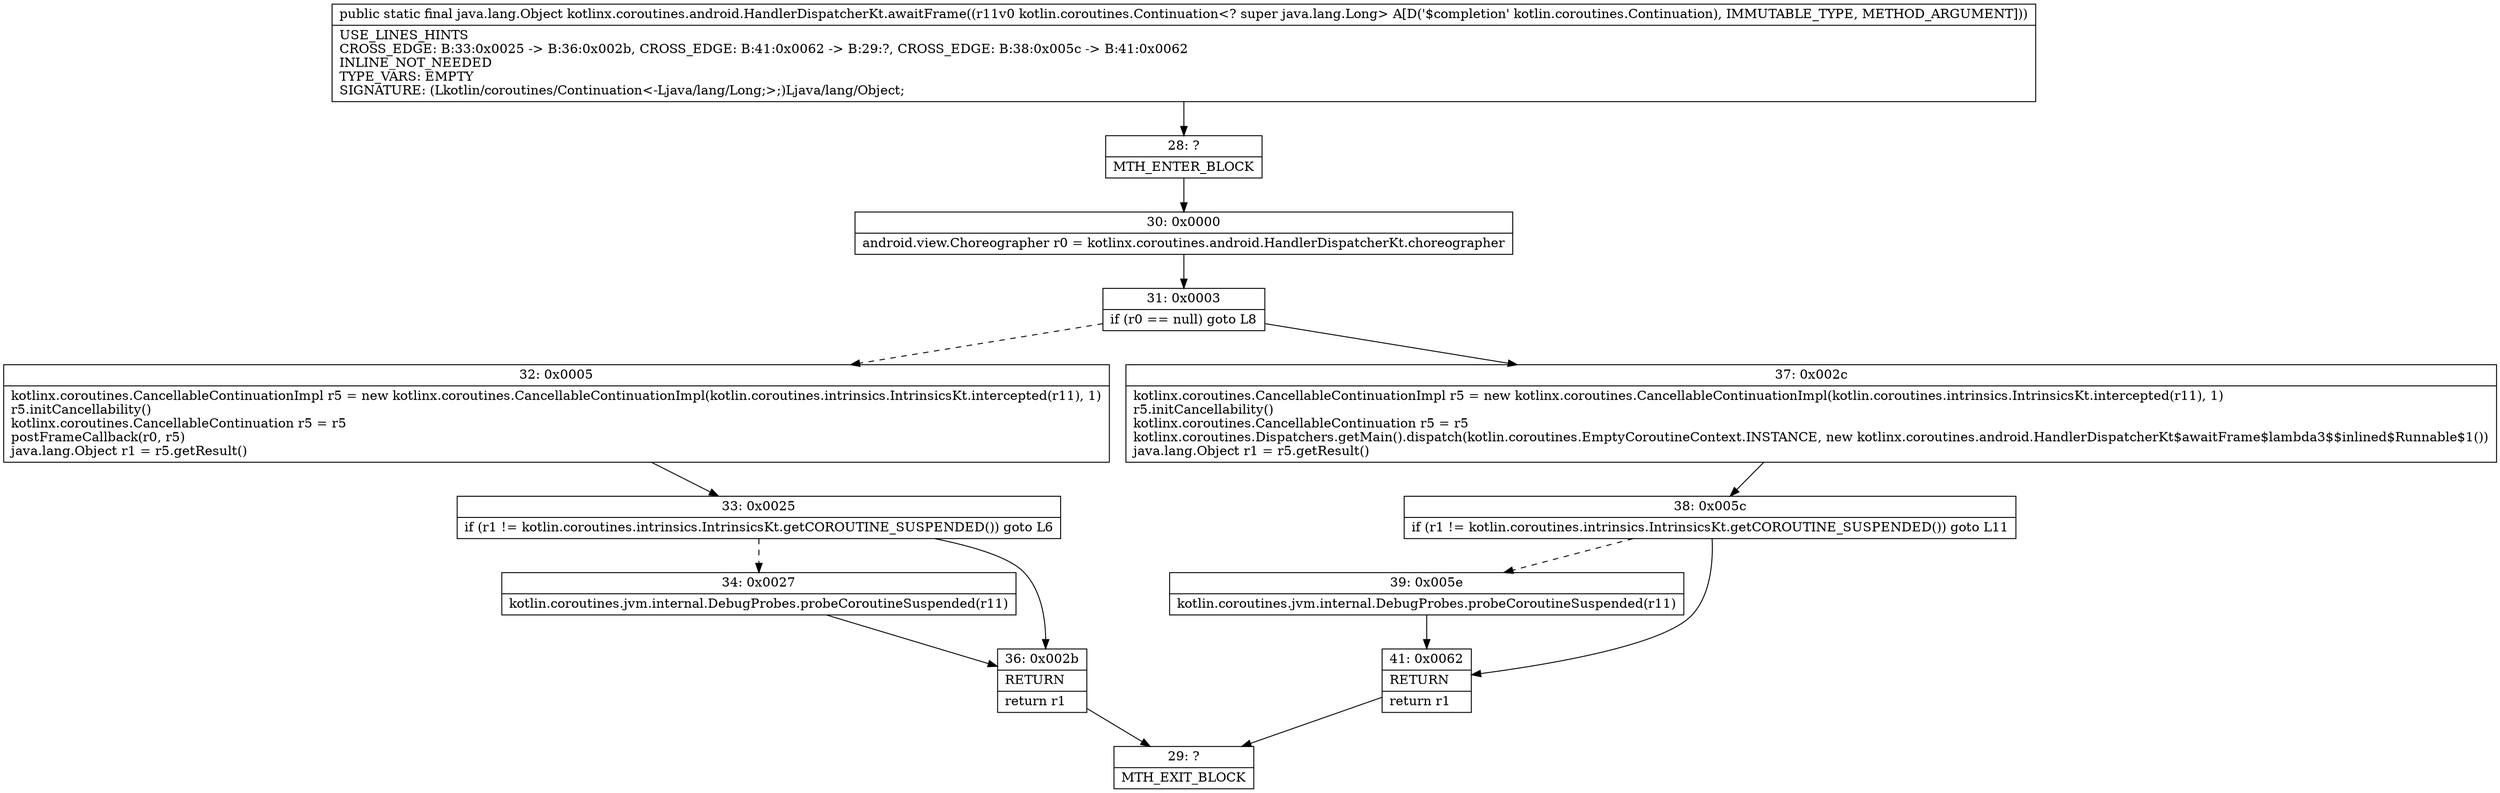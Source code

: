 digraph "CFG forkotlinx.coroutines.android.HandlerDispatcherKt.awaitFrame(Lkotlin\/coroutines\/Continuation;)Ljava\/lang\/Object;" {
Node_28 [shape=record,label="{28\:\ ?|MTH_ENTER_BLOCK\l}"];
Node_30 [shape=record,label="{30\:\ 0x0000|android.view.Choreographer r0 = kotlinx.coroutines.android.HandlerDispatcherKt.choreographer\l}"];
Node_31 [shape=record,label="{31\:\ 0x0003|if (r0 == null) goto L8\l}"];
Node_32 [shape=record,label="{32\:\ 0x0005|kotlinx.coroutines.CancellableContinuationImpl r5 = new kotlinx.coroutines.CancellableContinuationImpl(kotlin.coroutines.intrinsics.IntrinsicsKt.intercepted(r11), 1)\lr5.initCancellability()\lkotlinx.coroutines.CancellableContinuation r5 = r5\lpostFrameCallback(r0, r5)\ljava.lang.Object r1 = r5.getResult()\l}"];
Node_33 [shape=record,label="{33\:\ 0x0025|if (r1 != kotlin.coroutines.intrinsics.IntrinsicsKt.getCOROUTINE_SUSPENDED()) goto L6\l}"];
Node_34 [shape=record,label="{34\:\ 0x0027|kotlin.coroutines.jvm.internal.DebugProbes.probeCoroutineSuspended(r11)\l}"];
Node_36 [shape=record,label="{36\:\ 0x002b|RETURN\l|return r1\l}"];
Node_29 [shape=record,label="{29\:\ ?|MTH_EXIT_BLOCK\l}"];
Node_37 [shape=record,label="{37\:\ 0x002c|kotlinx.coroutines.CancellableContinuationImpl r5 = new kotlinx.coroutines.CancellableContinuationImpl(kotlin.coroutines.intrinsics.IntrinsicsKt.intercepted(r11), 1)\lr5.initCancellability()\lkotlinx.coroutines.CancellableContinuation r5 = r5\lkotlinx.coroutines.Dispatchers.getMain().dispatch(kotlin.coroutines.EmptyCoroutineContext.INSTANCE, new kotlinx.coroutines.android.HandlerDispatcherKt$awaitFrame$lambda3$$inlined$Runnable$1())\ljava.lang.Object r1 = r5.getResult()\l}"];
Node_38 [shape=record,label="{38\:\ 0x005c|if (r1 != kotlin.coroutines.intrinsics.IntrinsicsKt.getCOROUTINE_SUSPENDED()) goto L11\l}"];
Node_39 [shape=record,label="{39\:\ 0x005e|kotlin.coroutines.jvm.internal.DebugProbes.probeCoroutineSuspended(r11)\l}"];
Node_41 [shape=record,label="{41\:\ 0x0062|RETURN\l|return r1\l}"];
MethodNode[shape=record,label="{public static final java.lang.Object kotlinx.coroutines.android.HandlerDispatcherKt.awaitFrame((r11v0 kotlin.coroutines.Continuation\<? super java.lang.Long\> A[D('$completion' kotlin.coroutines.Continuation), IMMUTABLE_TYPE, METHOD_ARGUMENT]))  | USE_LINES_HINTS\lCROSS_EDGE: B:33:0x0025 \-\> B:36:0x002b, CROSS_EDGE: B:41:0x0062 \-\> B:29:?, CROSS_EDGE: B:38:0x005c \-\> B:41:0x0062\lINLINE_NOT_NEEDED\lTYPE_VARS: EMPTY\lSIGNATURE: (Lkotlin\/coroutines\/Continuation\<\-Ljava\/lang\/Long;\>;)Ljava\/lang\/Object;\l}"];
MethodNode -> Node_28;Node_28 -> Node_30;
Node_30 -> Node_31;
Node_31 -> Node_32[style=dashed];
Node_31 -> Node_37;
Node_32 -> Node_33;
Node_33 -> Node_34[style=dashed];
Node_33 -> Node_36;
Node_34 -> Node_36;
Node_36 -> Node_29;
Node_37 -> Node_38;
Node_38 -> Node_39[style=dashed];
Node_38 -> Node_41;
Node_39 -> Node_41;
Node_41 -> Node_29;
}

